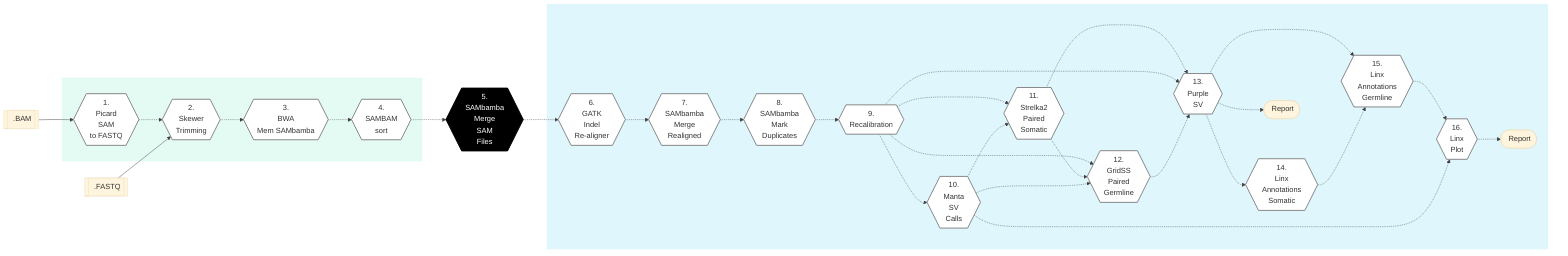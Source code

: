 %%{init: {'theme': 'base', 'themeVariables': { 'lineColor': '#404040'}}}%%

        %% GenPipes Schema for tumor_pair.py
        %% Ref: https://bitbucket.org/mugqic/genpipes/src/master/pipelines/tumor_pair/
        %% Author Shaloo Shalini <shalz@hotmail.com>
        %% -t sv

        graph LR
        Node1{{ 1. <br/> Picard<br/>SAM<br/>to FASTQ }}:::nodefill
        Node2{{ 2. <br/> Skewer<br/>Trimming }}:::nodefill
        Node3{{ 3. <br/> BWA<br/>Mem SAMbamba }}:::nodefill
        Node4{{ 4. <br/> SAMBAM<br/>sort }}:::nodefill
        Node5{{ 5. <br/> SAMbamba<br/>Merge<br/>SAM<br/>Files }}:::nodefillblack
        Node6{{ 6. <br/> GATK<br/>Indel<br/>Re-aligner }}:::nodefill
        Node7{{ 7. <br/> SAMbamba<br/>Merge<br/>Realigned }}:::nodefill
        Node8{{ 8. <br/> SAMbamba<br/>Mark<br/>Duplicates }}:::nodefill
        Node9{{ 9. <br/> Recalibration }}:::nodefill
        Node10{{ 10. <br/> Manta<br/>SV<br/>Calls }}:::nodefill
        Node11{{ 11. <br/> Strelka2<br/>Paired<br/>Somatic }}:::nodefill
        Node12{{ 12. <br/> GridSS<br/>Paired<br/>Germline}}:::nodefill
        Node13{{ 13. <br/> Purple<br/>SV }}:::nodefill
        Node14{{ 14. <br/> Linx<br/>Annotations<br/>Somatic }}:::nodefill
        Node15{{ 15. <br/> Linx<br/>Annotations<br/>Germline }}:::nodefill
        Node16{{ 16. <br/> Linx<br/>Plot }}:::nodefill

        Input1[[fa:fa-file-archive-o .BAM]]
        Input2[[fa:fa-file-archive-o .FASTQ]]

        RepPurple([fa:fa-sticky-note-o Report ])
        RepLinx([fa:fa-sticky-note-o Report ])

        Input1 --> Node1 -.-> Node2
        Input2 --> Node2

        Node2 -.-> Node3 -.-> Node4 -.-> Node5 -.-> Node6 -.-> Node7 -.-> Node8
        Node8 -.-> Node9 -.-> Node10
        Node9 & Node10 -.-> Node11 -.-> Node13 -.->RepPurple
        Node9 & Node11 -.-> Node12
        Node9 -.-> Node13
        Node10 -.-> Node12 -.-> Node13 -.-> Node14
        Node13 & Node14 -.-> Node15 
        Node15 -.-> Node16 -.-> RepLinx
        Node10 -.-> Node16

        subgraph readSetSteps[" "]
          Node1
          Node2
          Node3
          Node4
        end
        subgraph sampleSetSteps[" "]
          Node6
          Node7
          Node8
          Node9
          Node10
          Node11
          Node12
          Node13
          Node14
          Node15
          Node16

          RepPurple
          RepLinx
   
        end

        classDef greenRect fill:#E4FBF4,stroke:white
        class readSetSteps greenRect
        classDef blueRect fill:#DEF6FC,stroke:white
        class sampleSetSteps blueRect
        classDef nodefill fill:#ffffff,stroke:gray,stroke-width:2px
        classDef nodefillblack fill:black,stroke:black,color:white,stroke-width:2px